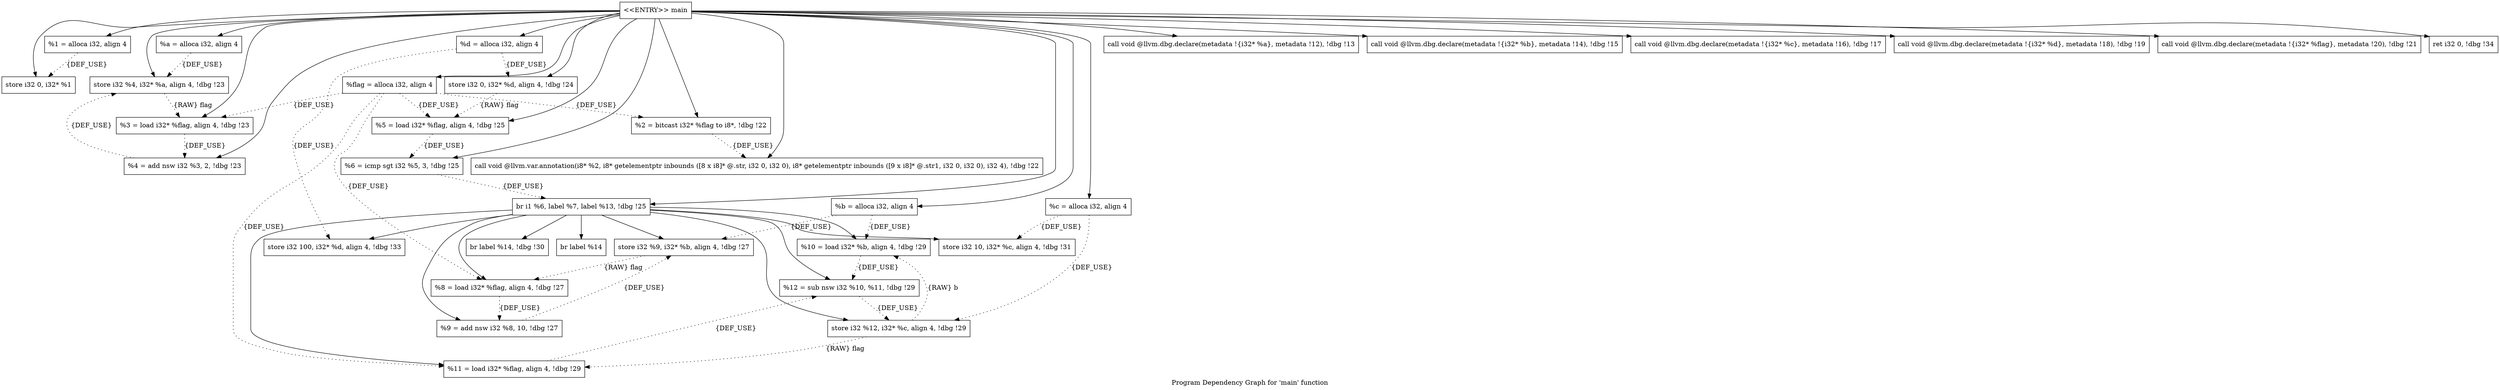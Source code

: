 digraph "Program Dependency Graph for 'main' function" {
	label="Program Dependency Graph for 'main' function";

	Node0x223e960 [shape=record,label="{  %1 = alloca i32, align 4}"];
	Node0x223e960 -> Node0x223e5d0[style=dotted,label = "{DEF_USE}" ];
	Node0x223e5d0 [shape=record,label="{  store i32 0, i32* %1}"];
	Node0x223e600 [shape=record,label="{  %a = alloca i32, align 4}"];
	Node0x223e600 -> Node0x223f1e0[style=dotted,label = "{DEF_USE}" ];
	Node0x223f1e0 [shape=record,label="{  store i32 %4, i32* %a, align 4, !dbg !23}"];
	Node0x223f1e0 -> Node0x223f810[style=dotted,label = "{RAW} flag"];
	Node0x223f250 [shape=record,label="{  %b = alloca i32, align 4}"];
	Node0x223f250 -> Node0x223f1b0[style=dotted,label = "{DEF_USE}" ];
	Node0x223f250 -> Node0x223f300[style=dotted,label = "{DEF_USE}" ];
	Node0x223f1b0 [shape=record,label="{  store i32 %9, i32* %b, align 4, !dbg !27}"];
	Node0x223f1b0 -> Node0x223f880[style=dotted,label = "{RAW} flag"];
	Node0x223f300 [shape=record,label="{  %10 = load i32* %b, align 4, !dbg !29}"];
	Node0x223f300 -> Node0x223fd40[style=dotted,label = "{DEF_USE}" ];
	Node0x223f3a0 [shape=record,label="{  %c = alloca i32, align 4}"];
	Node0x223f3a0 -> Node0x223f410[style=dotted,label = "{DEF_USE}" ];
	Node0x223f3a0 -> Node0x223f510[style=dotted,label = "{DEF_USE}" ];
	Node0x223f410 [shape=record,label="{  store i32 %12, i32* %c, align 4, !dbg !29}"];
	Node0x223f410 -> Node0x223f300[style=dotted,label = "{RAW} b"];
	Node0x223f410 -> Node0x223f4c0[style=dotted,label = "{RAW} flag"];
	Node0x223f510 [shape=record,label="{  store i32 10, i32* %c, align 4, !dbg !31}"];
	Node0x223f5b0 [shape=record,label="{  %d = alloca i32, align 4}"];
	Node0x223f5b0 -> Node0x223f620[style=dotted,label = "{DEF_USE}" ];
	Node0x223f5b0 -> Node0x223f690[style=dotted,label = "{DEF_USE}" ];
	Node0x223f620 [shape=record,label="{  store i32 0, i32* %d, align 4, !dbg !24}"];
	Node0x223f620 -> Node0x223f8b0[style=dotted,label = "{RAW} flag"];
	Node0x223f690 [shape=record,label="{  store i32 100, i32* %d, align 4, !dbg !33}"];
	Node0x223f730 [shape=record,label="{  %flag = alloca i32, align 4}"];
	Node0x223f730 -> Node0x223f7a0[style=dotted,label = "{DEF_USE}" ];
	Node0x223f730 -> Node0x223f810[style=dotted,label = "{DEF_USE}" ];
	Node0x223f730 -> Node0x223f8b0[style=dotted,label = "{DEF_USE}" ];
	Node0x223f730 -> Node0x223f880[style=dotted,label = "{DEF_USE}" ];
	Node0x223f730 -> Node0x223f4c0[style=dotted,label = "{DEF_USE}" ];
	Node0x223f7a0 [shape=record,label="{  %2 = bitcast i32* %flag to i8*, !dbg !22}"];
	Node0x223f7a0 -> Node0x223fb00[style=dotted,label = "{DEF_USE}" ];
	Node0x223f810 [shape=record,label="{  %3 = load i32* %flag, align 4, !dbg !23}"];
	Node0x223f810 -> Node0x223d300[style=dotted,label = "{DEF_USE}" ];
	Node0x223f8b0 [shape=record,label="{  %5 = load i32* %flag, align 4, !dbg !25}"];
	Node0x223f8b0 -> Node0x223fb90[style=dotted,label = "{DEF_USE}" ];
	Node0x223f880 [shape=record,label="{  %8 = load i32* %flag, align 4, !dbg !27}"];
	Node0x223f880 -> Node0x223fcd0[style=dotted,label = "{DEF_USE}" ];
	Node0x223f4c0 [shape=record,label="{  %11 = load i32* %flag, align 4, !dbg !29}"];
	Node0x223f4c0 -> Node0x223fd40[style=dotted,label = "{DEF_USE}" ];
	Node0x223fb00 [shape=record,label="{  call void @llvm.var.annotation(i8* %2, i8* getelementptr inbounds ([8 x i8]* @.str, i32 0, i32 0), i8* getelementptr inbounds ([9 x i8]* @.str1, i32 0, i32 0), i32 4), !dbg !22}"];
	Node0x223d300 [shape=record,label="{  %4 = add nsw i32 %3, 2, !dbg !23}"];
	Node0x223d300 -> Node0x223f1e0[style=dotted,label = "{DEF_USE}" ];
	Node0x223fb90 [shape=record,label="{  %6 = icmp sgt i32 %5, 3, !dbg !25}"];
	Node0x223fb90 -> Node0x223fc20[style=dotted,label = "{DEF_USE}" ];
	Node0x223fc20 [shape=record,label="{  br i1 %6, label %7, label %13, !dbg !25}"];
	Node0x223fc20 -> Node0x223f880;
	Node0x223fc20 -> Node0x223fcd0;
	Node0x223fc20 -> Node0x223f1b0;
	Node0x223fc20 -> Node0x223f300;
	Node0x223fc20 -> Node0x223f4c0;
	Node0x223fc20 -> Node0x223fd40;
	Node0x223fc20 -> Node0x223f410;
	Node0x223fc20 -> Node0x223fe90;
	Node0x223fc20 -> Node0x223f510;
	Node0x223fc20 -> Node0x223f690;
	Node0x223fc20 -> Node0x223fdc0;
	Node0x223fcd0 [shape=record,label="{  %9 = add nsw i32 %8, 10, !dbg !27}"];
	Node0x223fcd0 -> Node0x223f1b0[style=dotted,label = "{DEF_USE}" ];
	Node0x223fd40 [shape=record,label="{  %12 = sub nsw i32 %10, %11, !dbg !29}"];
	Node0x223fd40 -> Node0x223f410[style=dotted,label = "{DEF_USE}" ];
	Node0x223fe90 [shape=record,label="{  br label %14, !dbg !30}"];
	Node0x223fdc0 [shape=record,label="{  br label %14}"];
	Node0x22400e0 [shape=record,label="{\<\<ENTRY\>\> main}"];
	Node0x22400e0 -> Node0x223e960;
	Node0x22400e0 -> Node0x223e600;
	Node0x22400e0 -> Node0x223f250;
	Node0x22400e0 -> Node0x223f3a0;
	Node0x22400e0 -> Node0x223f5b0;
	Node0x22400e0 -> Node0x223f730;
	Node0x22400e0 -> Node0x223e5d0;
	Node0x22400e0 -> Node0x2240150;
	Node0x22400e0 -> Node0x2240250;
	Node0x22400e0 -> Node0x2240180;
	Node0x22400e0 -> Node0x22403d0;
	Node0x22400e0 -> Node0x2240440;
	Node0x22400e0 -> Node0x223f7a0;
	Node0x22400e0 -> Node0x223fb00;
	Node0x22400e0 -> Node0x223f810;
	Node0x22400e0 -> Node0x223d300;
	Node0x22400e0 -> Node0x223f1e0;
	Node0x22400e0 -> Node0x223f620;
	Node0x22400e0 -> Node0x223f8b0;
	Node0x22400e0 -> Node0x223fb90;
	Node0x22400e0 -> Node0x223fc20;
	Node0x22400e0 -> Node0x223f920;
	Node0x2240150 [shape=record,label="{  call void @llvm.dbg.declare(metadata !\{i32* %a\}, metadata !12), !dbg !13}"];
	Node0x2240250 [shape=record,label="{  call void @llvm.dbg.declare(metadata !\{i32* %b\}, metadata !14), !dbg !15}"];
	Node0x2240180 [shape=record,label="{  call void @llvm.dbg.declare(metadata !\{i32* %c\}, metadata !16), !dbg !17}"];
	Node0x22403d0 [shape=record,label="{  call void @llvm.dbg.declare(metadata !\{i32* %d\}, metadata !18), !dbg !19}"];
	Node0x2240440 [shape=record,label="{  call void @llvm.dbg.declare(metadata !\{i32* %flag\}, metadata !20), !dbg !21}"];
	Node0x223f920 [shape=record,label="{  ret i32 0, !dbg !34}"];
}
